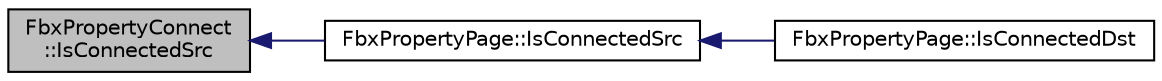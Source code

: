 digraph "FbxPropertyConnect::IsConnectedSrc"
{
  edge [fontname="Helvetica",fontsize="10",labelfontname="Helvetica",labelfontsize="10"];
  node [fontname="Helvetica",fontsize="10",shape=record];
  rankdir="LR";
  Node66 [label="FbxPropertyConnect\l::IsConnectedSrc",height=0.2,width=0.4,color="black", fillcolor="grey75", style="filled", fontcolor="black"];
  Node66 -> Node67 [dir="back",color="midnightblue",fontsize="10",style="solid"];
  Node67 [label="FbxPropertyPage::IsConnectedSrc",height=0.2,width=0.4,color="black", fillcolor="white", style="filled",URL="$class_fbx_property_page.html#a4760ecbd7175b14dfcd21c1e379b2d2c"];
  Node67 -> Node68 [dir="back",color="midnightblue",fontsize="10",style="solid"];
  Node68 [label="FbxPropertyPage::IsConnectedDst",height=0.2,width=0.4,color="black", fillcolor="white", style="filled",URL="$class_fbx_property_page.html#ac637ff1244d34adf55fe0cc16eab4085"];
}
